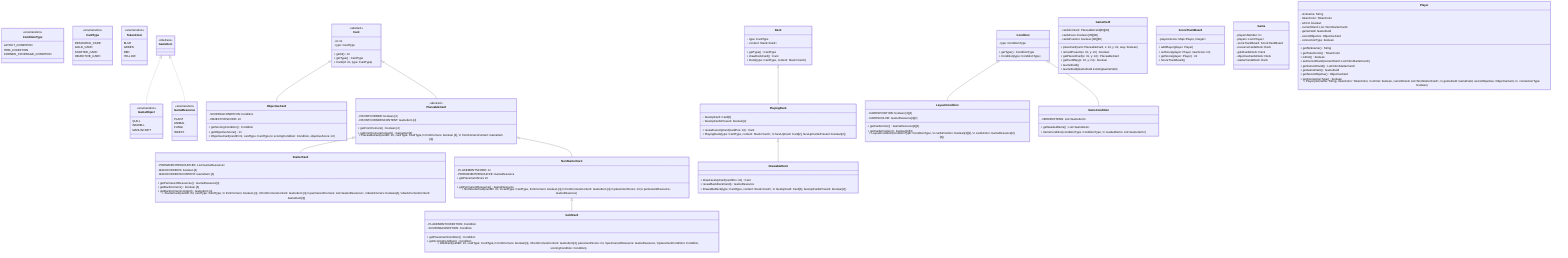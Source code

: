 classDiagram

    %% --------------------------------
    %% Enumerations
    %% --------------------------------

    class ConditionType {
        <<enumeration>>
        LAYOUT_CONDITION
        ITEM_CONDITION
        CORNER_COVERAGE_CONDITION
    }
    class CardType {
        <<enumeration>>
        RESOURCE_CARD
        GOLD_CARD
        STARTER_CARD
        OBJECTIVE_CARD
    }
    class TokenColor {
        <<enumeration>>
        BLUE
        GREEN
        RED
        YELLOW
    }
    class GameItem {
        <<interface>>
    }
    class GameObject {
        <<enumeration>>
        QUILL
        INKWELL
        MANUSCRIPT
    }
    class GameResource {
        <<enumeration>>
        PLANT
        ANIMAL
        FUNGI
        INSECT
    }
    GameItem <|.. GameResource
    GameItem <|.. GameObject

    %% --------------------------------
    %% Cards
    %% --------------------------------
    class Card {
        <<abstract>>
        - id: int
        - type: CardType
        + getId() int
        + getType() CardType
        + Card (id: int, type: CardType)
    }
    class ObjectiveCard {
        - SCORINGCONDITION: Condition
        - OBJECTIVESCORE: int
        + getScoringCondition() Condition
        + getObjectiveScore() int
        + ObjectiveCard(cardID int, cardType: CardType,\n scoringCondition: Condition, objectiveScore: int)
    }
    Card <|-- ObjectiveCard
    class PlaceableCard {
        <<abstract>>
        - FRONTCORNER: boolean [4]
        - FRONTCORNERSCONTENT: GameItem [4]
        + getFrontCorners() boolean [4]
        + getFrontCornersContent() GameItem[4]
        + PlaceableCard (cardID: int, cardType: CardType,\n frontCorners: boolean [4], \n frontCornersContent: GameItem [4])
    }
    Card <|-- PlaceableCard
    class StarterCard {
        - PERMANENTRESOURCES: List~GameResource~
        - BACKCORNERS: boolean [4]
        - BACKCORNERSCONTENT: GameItem [4]
        + getPermanentResources() GameResource[3]
        + getBackCorners() boolean [4]
        + getBackCornersContent() GameItem [4]
        + StarterCard(cardID: int, cardType: CardType, \n frontCorners: boolean [4], \nfrontCornersContent: GameItem [4],\n permanentCorners: List~GameResource~, \nbackCorners: boolean[4], \nbackCornersContent: GameItem[4])
    }
    PlaceableCard <|-- StarterCard
    class NonStarterCard {
        - PLACEMENTSCORE: int
        - PERMANENTRESOURCE: GameResource
        + getPermanentResource() GameResource
        + getPlacementScore int
        + NonStarterCard(cardID: int, \ncardType: CardType, frontCorners: boolean [4],\n frontCornersContent: GameItem [4],\n placementScore: int,\n permanentResource: GameResource)
    }
    PlaceableCard <|-- NonStarterCard
    class GoldCard {
        - PLACEMENTCONDITION: Condition
        - SCORINGCONDITION: Condition
        + getPlacementCondition() Condition
        + getScoringCondition() Condition
        + GoldCard(cardID: int, cardType: CardType,\n frontCorners: boolean[4], \nfrontCornersContent: GameItem[4], placementScore: int, \npermanentResource: GameResource, \nplacementCondition: Condition, scoringCondition: Condition)
    }
    NonStarterCard <|-- GoldCard

    %% --------------------------------
    %% Decks
    %% --------------------------------
    Deck <|-- PlayingDeck
    PlayingDeck <|-- DrawableDeck
    class Deck{
        ~ type: CardType
        ~ content: Stack~Card~
        + getType() CardType
        + drawDeckCard() Card
        + Deck(type: CardType, content: Stack~Card~)
    }
    class PlayingDeck{
        ~ faceUpCard: Card[2]
        ~ faceUpCardsPresent: boolean[2]
        + revealFaceUpCard(cardPos: int) Card
        + PlayingDeck(type: CardType, content: Stack~Card~, \n faceUpCard: Card[2], faceUpCardsPresent: boolean[2])
    }
    class DrawableDeck{
        + drawFaceUpCard(cardPos: int) Card
        + revealBackDeckCard() GameResource
        + DrawableDeck(type: CardType, content: Stack~Card~, \n faceUpCard: Card[2], faceUpCardsPresent: boolean[2])
    }

    %% --------------------------------
    %% Conditions
    %% --------------------------------
    class Condition {
        - type: ConditionType
        + getType() ConditionType
        + Condition(type: ConditionType)
    }
    class LayoutCondition {
        - CARDSPOSITION: boolean [3][3]
        - CARDSCOLOR: GameResource[3][3]
        + getCardsColor() GameResource[3][3]
        + getCardsPosition() boolean[3][3]
        + LayoutCondition(conditionType: ConditionType, \n cardsPosition: boolean[3][3], \n cardsColor: GameResource[3][3])
    }
    class ItemsCondition {
        - NEEDEDITEMS: List~GameItem~
        + getNeededItems() List~GameItem~
        + ItemsCondition(conditionType: ConditionType, \n neededItems: List~GameItem~)
    }


    class GameField {
        - cardsContent: PlaceableCard[80][80]
        - cardsFace: boolean [80][80]
        - cardsPosition: boolean [80][80]
        + placeCard(card: PlaceableCard, x: int, y: int, way: boolean)
        + isCardPresent(x: int, y: int) boolean
        + getPlacedCard(x: int, y: int) PlaceableCard
        + getCardWay(x: int, y: int) boolean
        + GameField()
        + GameField(GameField existingGameField)
    }
    class ScoreTrackBoard {
        - playersScore: Map~Player, Integer~
        + addPlayer(player: Player)
        + setScore(player: Player, newScore: int)
        + getScore(player: Player) int
        + ScoreTrackBoard()
    }
    class Game {
        - playersNumber: int
        - players: List~Player~
        - scoreTrackBoard: ScoreTrackBoard
        - resourceCardsDeck: Deck
        - goldCardsDeck: Deck
        - objectiveCardsDeck: Deck
        - starterCardsDeck: Deck
    }
    Condition <|-- LayoutCondition
    Condition <|-- ItemsCondition
    class Player {
        - nickname: String
        - tokenColor: TokenColor
        - isFirst: boolean
        - currentHand: List ~NonStarterCard~
        - gameField: GameField
        - secretObjectve: ObjectiveCard
        - connectionType: boolean
        + getNickname() String
        + getTokenColor() TokenColor
        + isFirst() boolean
        + setCurrentHand(currentHand: List~NonStarterCard~)
        + getCurrentHand() List~NonStarterCard~
        + getGameField() GameField
        + getSecretObjetive() ObjectiveCard
        + getConnectionType() boolean
        + Player(nickname: String, tokenColor: TokenColor, \n isFirst: boolean, currentHand: List~NonStarterCard~, \n gameField: GameField, secretObjective: ObjectiveCard, \n  connectionType: boolean)
    }